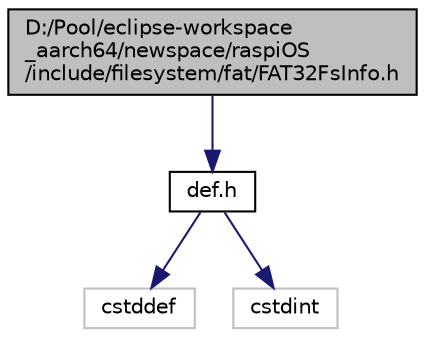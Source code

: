 digraph "D:/Pool/eclipse-workspace_aarch64/newspace/raspiOS/include/filesystem/fat/FAT32FsInfo.h"
{
  edge [fontname="Helvetica",fontsize="10",labelfontname="Helvetica",labelfontsize="10"];
  node [fontname="Helvetica",fontsize="10",shape=record];
  Node1048 [label="D:/Pool/eclipse-workspace\l_aarch64/newspace/raspiOS\l/include/filesystem/fat/FAT32FsInfo.h",height=0.2,width=0.4,color="black", fillcolor="grey75", style="filled", fontcolor="black"];
  Node1048 -> Node1049 [color="midnightblue",fontsize="10",style="solid",fontname="Helvetica"];
  Node1049 [label="def.h",height=0.2,width=0.4,color="black", fillcolor="white", style="filled",URL="$d4/da4/def_8h.html"];
  Node1049 -> Node1050 [color="midnightblue",fontsize="10",style="solid",fontname="Helvetica"];
  Node1050 [label="cstddef",height=0.2,width=0.4,color="grey75", fillcolor="white", style="filled"];
  Node1049 -> Node1051 [color="midnightblue",fontsize="10",style="solid",fontname="Helvetica"];
  Node1051 [label="cstdint",height=0.2,width=0.4,color="grey75", fillcolor="white", style="filled"];
}
